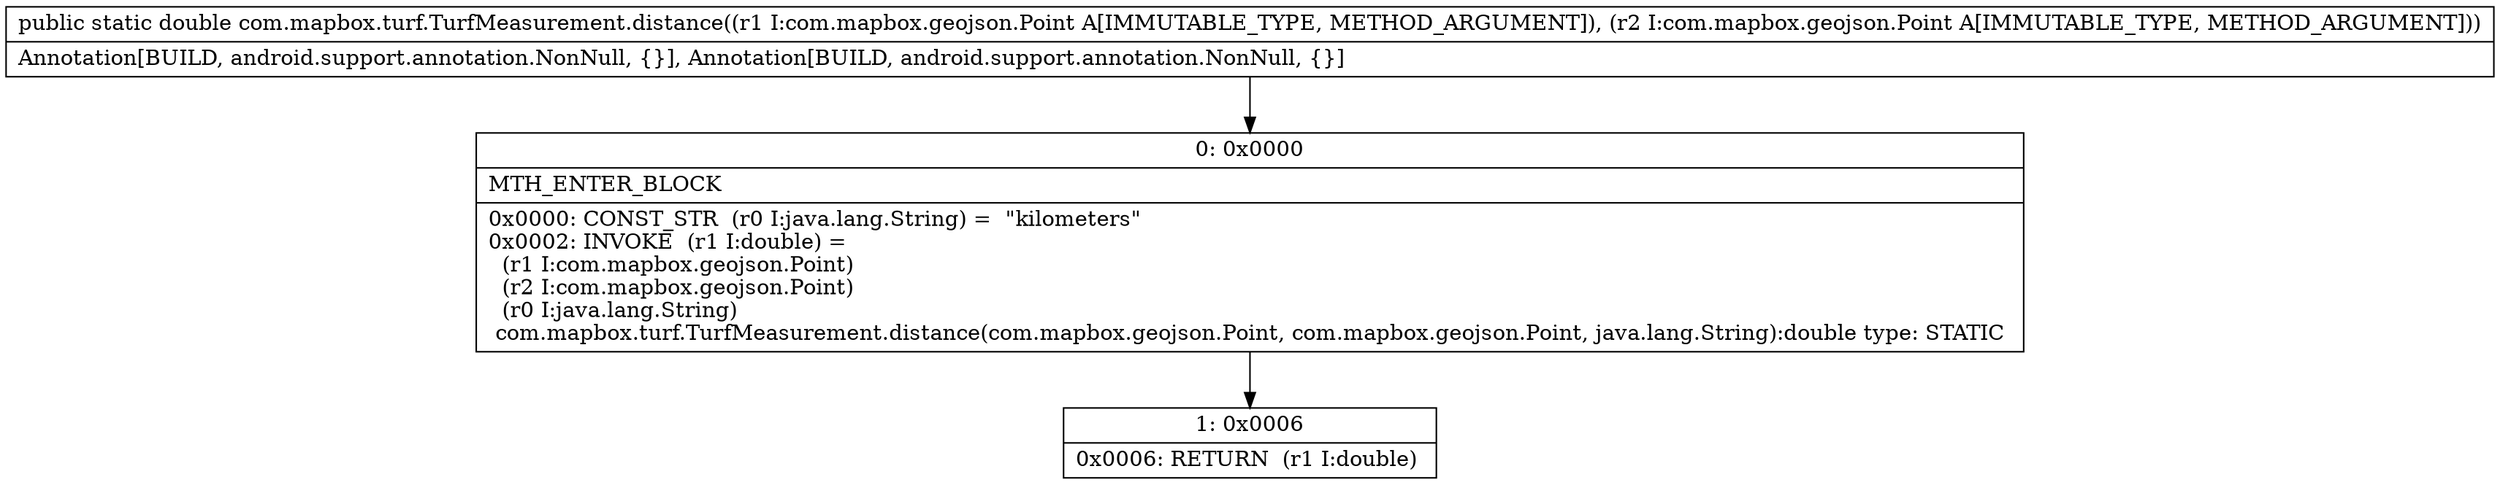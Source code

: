 digraph "CFG forcom.mapbox.turf.TurfMeasurement.distance(Lcom\/mapbox\/geojson\/Point;Lcom\/mapbox\/geojson\/Point;)D" {
Node_0 [shape=record,label="{0\:\ 0x0000|MTH_ENTER_BLOCK\l|0x0000: CONST_STR  (r0 I:java.lang.String) =  \"kilometers\" \l0x0002: INVOKE  (r1 I:double) = \l  (r1 I:com.mapbox.geojson.Point)\l  (r2 I:com.mapbox.geojson.Point)\l  (r0 I:java.lang.String)\l com.mapbox.turf.TurfMeasurement.distance(com.mapbox.geojson.Point, com.mapbox.geojson.Point, java.lang.String):double type: STATIC \l}"];
Node_1 [shape=record,label="{1\:\ 0x0006|0x0006: RETURN  (r1 I:double) \l}"];
MethodNode[shape=record,label="{public static double com.mapbox.turf.TurfMeasurement.distance((r1 I:com.mapbox.geojson.Point A[IMMUTABLE_TYPE, METHOD_ARGUMENT]), (r2 I:com.mapbox.geojson.Point A[IMMUTABLE_TYPE, METHOD_ARGUMENT]))  | Annotation[BUILD, android.support.annotation.NonNull, \{\}], Annotation[BUILD, android.support.annotation.NonNull, \{\}]\l}"];
MethodNode -> Node_0;
Node_0 -> Node_1;
}


